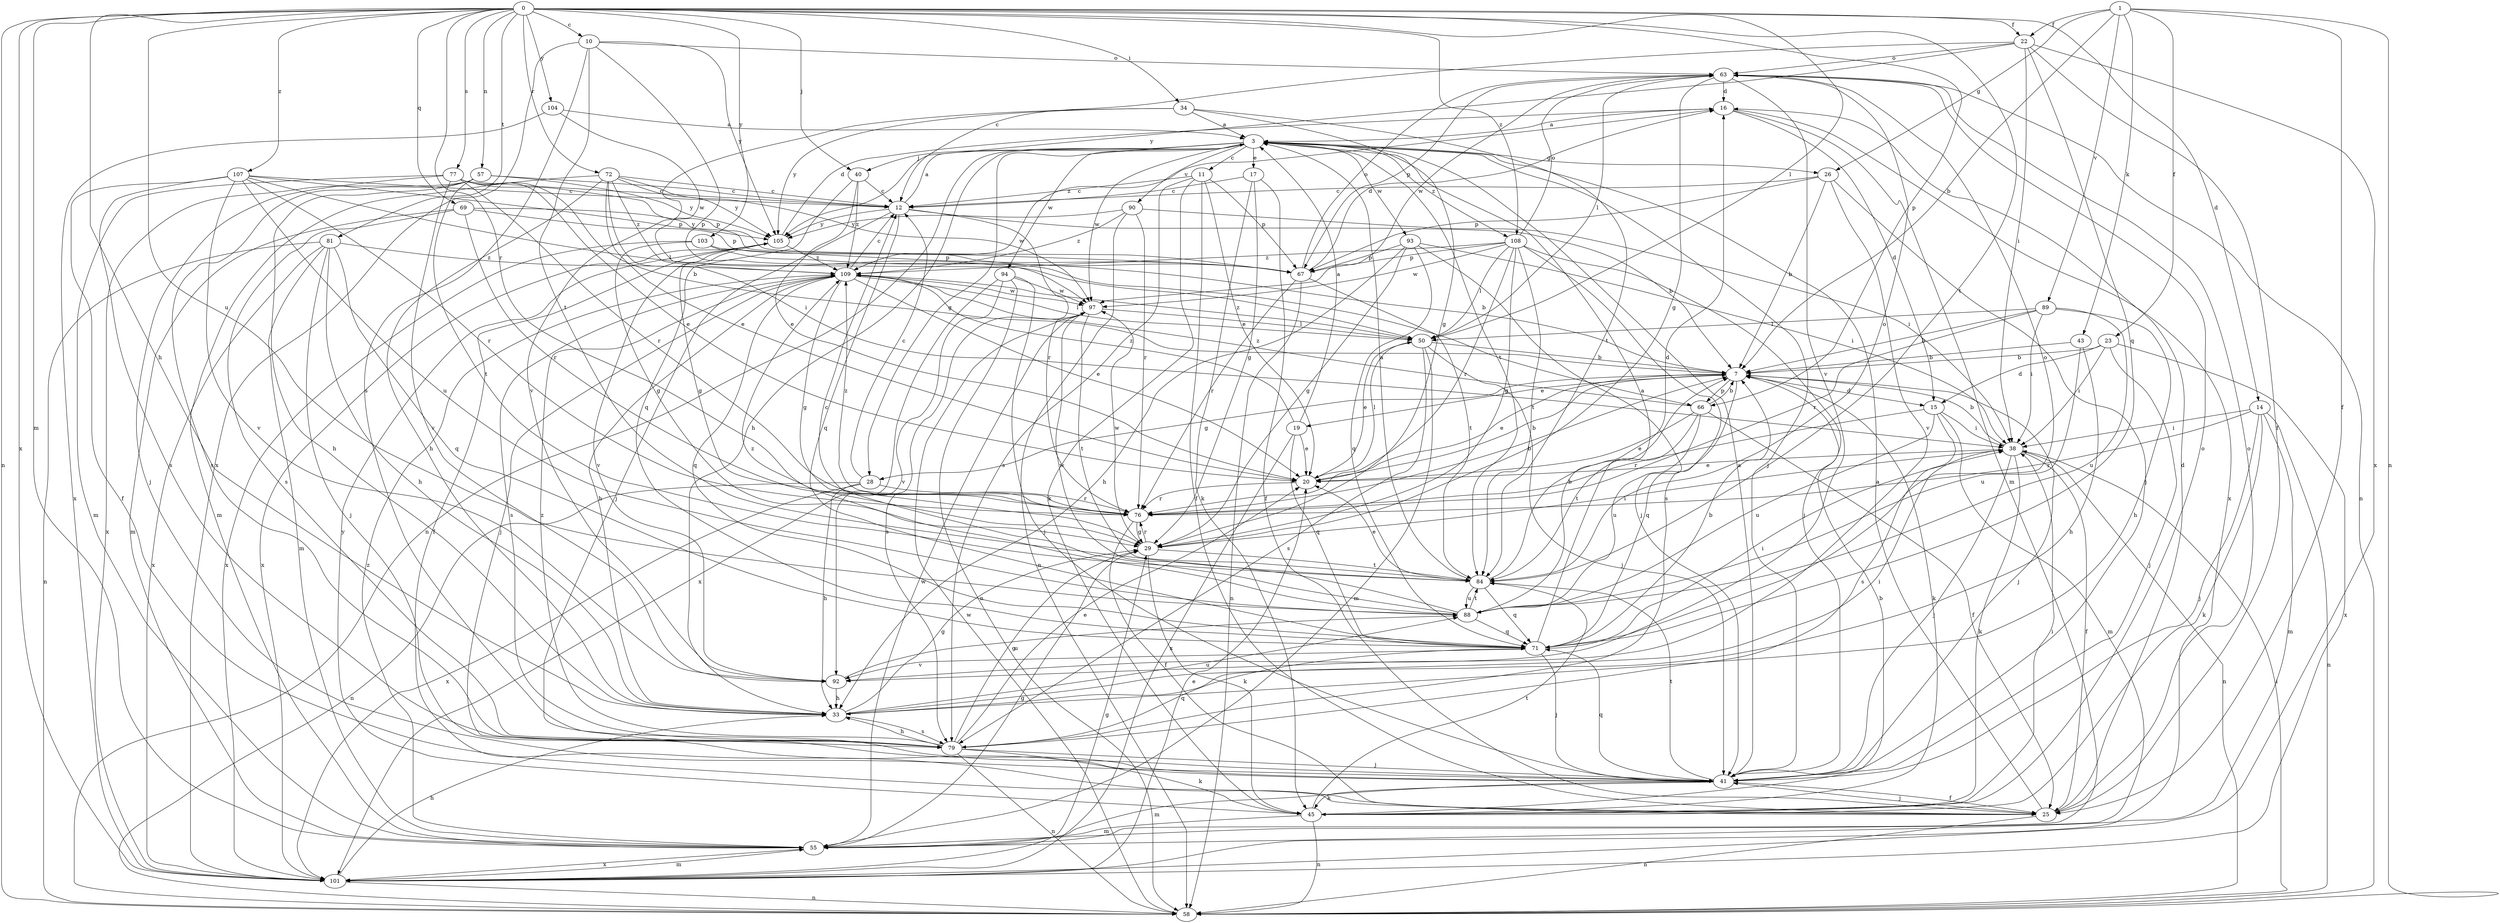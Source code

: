 strict digraph  {
0;
1;
3;
7;
10;
11;
12;
14;
15;
16;
17;
19;
20;
22;
23;
25;
26;
28;
29;
33;
34;
38;
40;
41;
43;
45;
50;
55;
57;
58;
63;
66;
67;
69;
71;
72;
76;
77;
79;
81;
84;
88;
89;
90;
92;
93;
94;
97;
101;
103;
104;
105;
107;
108;
109;
0 -> 10  [label=c];
0 -> 14  [label=d];
0 -> 22  [label=f];
0 -> 33  [label=h];
0 -> 34  [label=i];
0 -> 40  [label=j];
0 -> 50  [label=l];
0 -> 55  [label=m];
0 -> 57  [label=n];
0 -> 58  [label=n];
0 -> 66  [label=p];
0 -> 69  [label=q];
0 -> 72  [label=r];
0 -> 76  [label=r];
0 -> 77  [label=s];
0 -> 81  [label=t];
0 -> 84  [label=t];
0 -> 88  [label=u];
0 -> 101  [label=x];
0 -> 103  [label=y];
0 -> 104  [label=y];
0 -> 107  [label=z];
0 -> 108  [label=z];
1 -> 7  [label=b];
1 -> 22  [label=f];
1 -> 23  [label=f];
1 -> 25  [label=f];
1 -> 26  [label=g];
1 -> 43  [label=k];
1 -> 58  [label=n];
1 -> 89  [label=v];
3 -> 11  [label=c];
3 -> 17  [label=e];
3 -> 26  [label=g];
3 -> 28  [label=g];
3 -> 33  [label=h];
3 -> 40  [label=j];
3 -> 41  [label=j];
3 -> 58  [label=n];
3 -> 84  [label=t];
3 -> 90  [label=v];
3 -> 93  [label=w];
3 -> 94  [label=w];
3 -> 97  [label=w];
3 -> 108  [label=z];
7 -> 15  [label=d];
7 -> 19  [label=e];
7 -> 20  [label=e];
7 -> 28  [label=g];
7 -> 41  [label=j];
7 -> 45  [label=k];
7 -> 66  [label=p];
7 -> 71  [label=q];
10 -> 63  [label=o];
10 -> 66  [label=p];
10 -> 79  [label=s];
10 -> 84  [label=t];
10 -> 101  [label=x];
10 -> 105  [label=y];
11 -> 12  [label=c];
11 -> 20  [label=e];
11 -> 25  [label=f];
11 -> 45  [label=k];
11 -> 67  [label=p];
11 -> 79  [label=s];
12 -> 3  [label=a];
12 -> 7  [label=b];
12 -> 41  [label=j];
12 -> 71  [label=q];
12 -> 76  [label=r];
12 -> 105  [label=y];
14 -> 38  [label=i];
14 -> 41  [label=j];
14 -> 45  [label=k];
14 -> 55  [label=m];
14 -> 58  [label=n];
14 -> 76  [label=r];
15 -> 38  [label=i];
15 -> 55  [label=m];
15 -> 76  [label=r];
15 -> 79  [label=s];
15 -> 88  [label=u];
16 -> 3  [label=a];
16 -> 15  [label=d];
16 -> 55  [label=m];
16 -> 101  [label=x];
16 -> 109  [label=z];
17 -> 12  [label=c];
17 -> 25  [label=f];
17 -> 29  [label=g];
17 -> 45  [label=k];
19 -> 3  [label=a];
19 -> 20  [label=e];
19 -> 71  [label=q];
19 -> 101  [label=x];
19 -> 109  [label=z];
20 -> 7  [label=b];
20 -> 50  [label=l];
20 -> 76  [label=r];
22 -> 12  [label=c];
22 -> 25  [label=f];
22 -> 38  [label=i];
22 -> 63  [label=o];
22 -> 71  [label=q];
22 -> 101  [label=x];
22 -> 105  [label=y];
23 -> 7  [label=b];
23 -> 15  [label=d];
23 -> 38  [label=i];
23 -> 41  [label=j];
23 -> 101  [label=x];
25 -> 3  [label=a];
25 -> 16  [label=d];
25 -> 41  [label=j];
25 -> 58  [label=n];
25 -> 63  [label=o];
26 -> 7  [label=b];
26 -> 12  [label=c];
26 -> 41  [label=j];
26 -> 67  [label=p];
26 -> 92  [label=v];
28 -> 12  [label=c];
28 -> 33  [label=h];
28 -> 58  [label=n];
28 -> 76  [label=r];
28 -> 101  [label=x];
29 -> 38  [label=i];
29 -> 45  [label=k];
29 -> 76  [label=r];
29 -> 84  [label=t];
29 -> 97  [label=w];
33 -> 29  [label=g];
33 -> 38  [label=i];
33 -> 79  [label=s];
33 -> 88  [label=u];
34 -> 3  [label=a];
34 -> 29  [label=g];
34 -> 84  [label=t];
34 -> 92  [label=v];
34 -> 105  [label=y];
38 -> 7  [label=b];
38 -> 20  [label=e];
38 -> 25  [label=f];
38 -> 41  [label=j];
38 -> 45  [label=k];
38 -> 58  [label=n];
40 -> 12  [label=c];
40 -> 20  [label=e];
40 -> 71  [label=q];
40 -> 109  [label=z];
41 -> 3  [label=a];
41 -> 25  [label=f];
41 -> 45  [label=k];
41 -> 55  [label=m];
41 -> 71  [label=q];
41 -> 84  [label=t];
43 -> 7  [label=b];
43 -> 33  [label=h];
43 -> 88  [label=u];
45 -> 7  [label=b];
45 -> 38  [label=i];
45 -> 55  [label=m];
45 -> 58  [label=n];
45 -> 63  [label=o];
45 -> 84  [label=t];
45 -> 105  [label=y];
50 -> 7  [label=b];
50 -> 20  [label=e];
50 -> 41  [label=j];
50 -> 55  [label=m];
50 -> 79  [label=s];
50 -> 109  [label=z];
55 -> 29  [label=g];
55 -> 97  [label=w];
55 -> 101  [label=x];
55 -> 109  [label=z];
57 -> 12  [label=c];
57 -> 33  [label=h];
57 -> 79  [label=s];
57 -> 84  [label=t];
57 -> 101  [label=x];
57 -> 105  [label=y];
58 -> 38  [label=i];
58 -> 97  [label=w];
63 -> 16  [label=d];
63 -> 29  [label=g];
63 -> 50  [label=l];
63 -> 58  [label=n];
63 -> 67  [label=p];
63 -> 92  [label=v];
63 -> 97  [label=w];
66 -> 7  [label=b];
66 -> 20  [label=e];
66 -> 25  [label=f];
66 -> 84  [label=t];
66 -> 88  [label=u];
66 -> 109  [label=z];
67 -> 16  [label=d];
67 -> 58  [label=n];
67 -> 63  [label=o];
67 -> 76  [label=r];
67 -> 84  [label=t];
69 -> 55  [label=m];
69 -> 67  [label=p];
69 -> 76  [label=r];
69 -> 79  [label=s];
69 -> 105  [label=y];
71 -> 3  [label=a];
71 -> 7  [label=b];
71 -> 38  [label=i];
71 -> 41  [label=j];
71 -> 63  [label=o];
71 -> 92  [label=v];
72 -> 12  [label=c];
72 -> 20  [label=e];
72 -> 33  [label=h];
72 -> 38  [label=i];
72 -> 55  [label=m];
72 -> 97  [label=w];
72 -> 105  [label=y];
72 -> 109  [label=z];
76 -> 7  [label=b];
76 -> 25  [label=f];
76 -> 29  [label=g];
76 -> 109  [label=z];
77 -> 7  [label=b];
77 -> 12  [label=c];
77 -> 20  [label=e];
77 -> 41  [label=j];
77 -> 55  [label=m];
77 -> 67  [label=p];
77 -> 76  [label=r];
77 -> 92  [label=v];
79 -> 20  [label=e];
79 -> 29  [label=g];
79 -> 33  [label=h];
79 -> 41  [label=j];
79 -> 45  [label=k];
79 -> 58  [label=n];
79 -> 71  [label=q];
79 -> 109  [label=z];
81 -> 33  [label=h];
81 -> 41  [label=j];
81 -> 55  [label=m];
81 -> 58  [label=n];
81 -> 71  [label=q];
81 -> 101  [label=x];
81 -> 109  [label=z];
84 -> 3  [label=a];
84 -> 7  [label=b];
84 -> 20  [label=e];
84 -> 63  [label=o];
84 -> 71  [label=q];
84 -> 88  [label=u];
88 -> 12  [label=c];
88 -> 16  [label=d];
88 -> 71  [label=q];
88 -> 84  [label=t];
88 -> 97  [label=w];
88 -> 109  [label=z];
89 -> 7  [label=b];
89 -> 33  [label=h];
89 -> 38  [label=i];
89 -> 50  [label=l];
89 -> 76  [label=r];
89 -> 88  [label=u];
90 -> 38  [label=i];
90 -> 58  [label=n];
90 -> 76  [label=r];
90 -> 105  [label=y];
90 -> 109  [label=z];
92 -> 33  [label=h];
92 -> 88  [label=u];
93 -> 29  [label=g];
93 -> 33  [label=h];
93 -> 38  [label=i];
93 -> 41  [label=j];
93 -> 67  [label=p];
93 -> 71  [label=q];
94 -> 41  [label=j];
94 -> 58  [label=n];
94 -> 92  [label=v];
94 -> 97  [label=w];
94 -> 101  [label=x];
97 -> 50  [label=l];
97 -> 79  [label=s];
97 -> 84  [label=t];
101 -> 20  [label=e];
101 -> 29  [label=g];
101 -> 33  [label=h];
101 -> 55  [label=m];
101 -> 58  [label=n];
103 -> 7  [label=b];
103 -> 29  [label=g];
103 -> 67  [label=p];
103 -> 101  [label=x];
104 -> 3  [label=a];
104 -> 97  [label=w];
104 -> 101  [label=x];
105 -> 16  [label=d];
105 -> 25  [label=f];
105 -> 29  [label=g];
105 -> 92  [label=v];
105 -> 101  [label=x];
105 -> 109  [label=z];
107 -> 12  [label=c];
107 -> 25  [label=f];
107 -> 50  [label=l];
107 -> 67  [label=p];
107 -> 76  [label=r];
107 -> 79  [label=s];
107 -> 88  [label=u];
107 -> 92  [label=v];
108 -> 29  [label=g];
108 -> 41  [label=j];
108 -> 50  [label=l];
108 -> 63  [label=o];
108 -> 67  [label=p];
108 -> 76  [label=r];
108 -> 79  [label=s];
108 -> 84  [label=t];
108 -> 97  [label=w];
108 -> 109  [label=z];
109 -> 12  [label=c];
109 -> 20  [label=e];
109 -> 29  [label=g];
109 -> 33  [label=h];
109 -> 41  [label=j];
109 -> 50  [label=l];
109 -> 71  [label=q];
109 -> 79  [label=s];
109 -> 97  [label=w];
}
